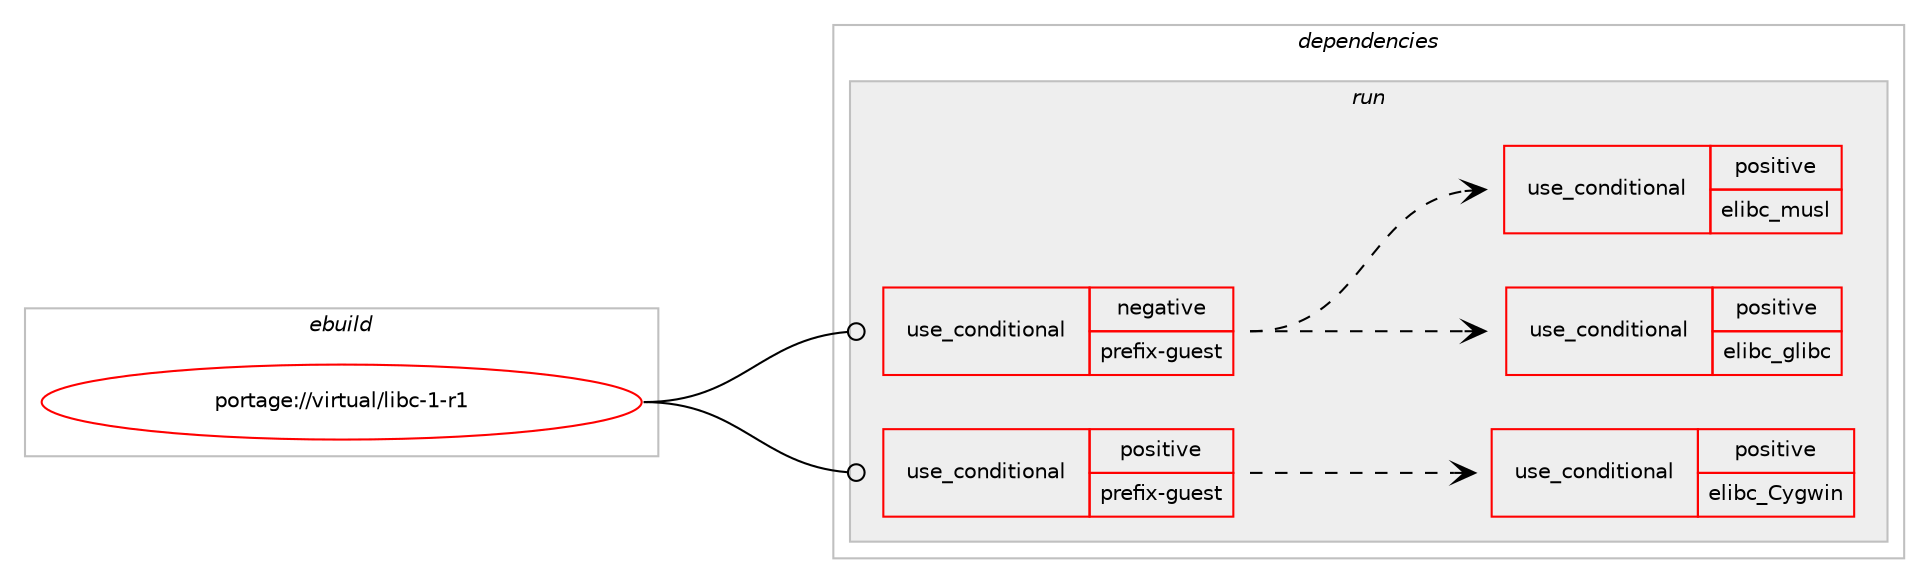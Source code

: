 digraph prolog {

# *************
# Graph options
# *************

newrank=true;
concentrate=true;
compound=true;
graph [rankdir=LR,fontname=Helvetica,fontsize=10,ranksep=1.5];#, ranksep=2.5, nodesep=0.2];
edge  [arrowhead=vee];
node  [fontname=Helvetica,fontsize=10];

# **********
# The ebuild
# **********

subgraph cluster_leftcol {
color=gray;
rank=same;
label=<<i>ebuild</i>>;
id [label="portage://virtual/libc-1-r1", color=red, width=4, href="../virtual/libc-1-r1.svg"];
}

# ****************
# The dependencies
# ****************

subgraph cluster_midcol {
color=gray;
label=<<i>dependencies</i>>;
subgraph cluster_compile {
fillcolor="#eeeeee";
style=filled;
label=<<i>compile</i>>;
}
subgraph cluster_compileandrun {
fillcolor="#eeeeee";
style=filled;
label=<<i>compile and run</i>>;
}
subgraph cluster_run {
fillcolor="#eeeeee";
style=filled;
label=<<i>run</i>>;
subgraph cond135 {
dependency1247 [label=<<TABLE BORDER="0" CELLBORDER="1" CELLSPACING="0" CELLPADDING="4"><TR><TD ROWSPAN="3" CELLPADDING="10">use_conditional</TD></TR><TR><TD>negative</TD></TR><TR><TD>prefix-guest</TD></TR></TABLE>>, shape=none, color=red];
subgraph cond136 {
dependency1248 [label=<<TABLE BORDER="0" CELLBORDER="1" CELLSPACING="0" CELLPADDING="4"><TR><TD ROWSPAN="3" CELLPADDING="10">use_conditional</TD></TR><TR><TD>positive</TD></TR><TR><TD>elibc_glibc</TD></TR></TABLE>>, shape=none, color=red];
# *** BEGIN UNKNOWN DEPENDENCY TYPE (TODO) ***
# dependency1248 -> package_dependency(portage://virtual/libc-1-r1,run,no,sys-libs,glibc,none,[,,],[slot(2.2)],[])
# *** END UNKNOWN DEPENDENCY TYPE (TODO) ***

}
dependency1247:e -> dependency1248:w [weight=20,style="dashed",arrowhead="vee"];
subgraph cond137 {
dependency1249 [label=<<TABLE BORDER="0" CELLBORDER="1" CELLSPACING="0" CELLPADDING="4"><TR><TD ROWSPAN="3" CELLPADDING="10">use_conditional</TD></TR><TR><TD>positive</TD></TR><TR><TD>elibc_musl</TD></TR></TABLE>>, shape=none, color=red];
# *** BEGIN UNKNOWN DEPENDENCY TYPE (TODO) ***
# dependency1249 -> package_dependency(portage://virtual/libc-1-r1,run,no,sys-libs,musl,none,[,,],[],[])
# *** END UNKNOWN DEPENDENCY TYPE (TODO) ***

}
dependency1247:e -> dependency1249:w [weight=20,style="dashed",arrowhead="vee"];
}
id:e -> dependency1247:w [weight=20,style="solid",arrowhead="odot"];
subgraph cond138 {
dependency1250 [label=<<TABLE BORDER="0" CELLBORDER="1" CELLSPACING="0" CELLPADDING="4"><TR><TD ROWSPAN="3" CELLPADDING="10">use_conditional</TD></TR><TR><TD>positive</TD></TR><TR><TD>prefix-guest</TD></TR></TABLE>>, shape=none, color=red];
subgraph cond139 {
dependency1251 [label=<<TABLE BORDER="0" CELLBORDER="1" CELLSPACING="0" CELLPADDING="4"><TR><TD ROWSPAN="3" CELLPADDING="10">use_conditional</TD></TR><TR><TD>positive</TD></TR><TR><TD>elibc_Cygwin</TD></TR></TABLE>>, shape=none, color=red];
# *** BEGIN UNKNOWN DEPENDENCY TYPE (TODO) ***
# dependency1251 -> package_dependency(portage://virtual/libc-1-r1,run,no,sys-libs,cygwin-crypt,none,[,,],[],[])
# *** END UNKNOWN DEPENDENCY TYPE (TODO) ***

}
dependency1250:e -> dependency1251:w [weight=20,style="dashed",arrowhead="vee"];
# *** BEGIN UNKNOWN DEPENDENCY TYPE (TODO) ***
# dependency1250 -> package_dependency(portage://virtual/libc-1-r1,run,weak,sys-libs,glibc,none,[,,],[],[])
# *** END UNKNOWN DEPENDENCY TYPE (TODO) ***

# *** BEGIN UNKNOWN DEPENDENCY TYPE (TODO) ***
# dependency1250 -> package_dependency(portage://virtual/libc-1-r1,run,weak,sys-libs,musl,none,[,,],[],[])
# *** END UNKNOWN DEPENDENCY TYPE (TODO) ***

}
id:e -> dependency1250:w [weight=20,style="solid",arrowhead="odot"];
}
}

# **************
# The candidates
# **************

subgraph cluster_choices {
rank=same;
color=gray;
label=<<i>candidates</i>>;

}

}
